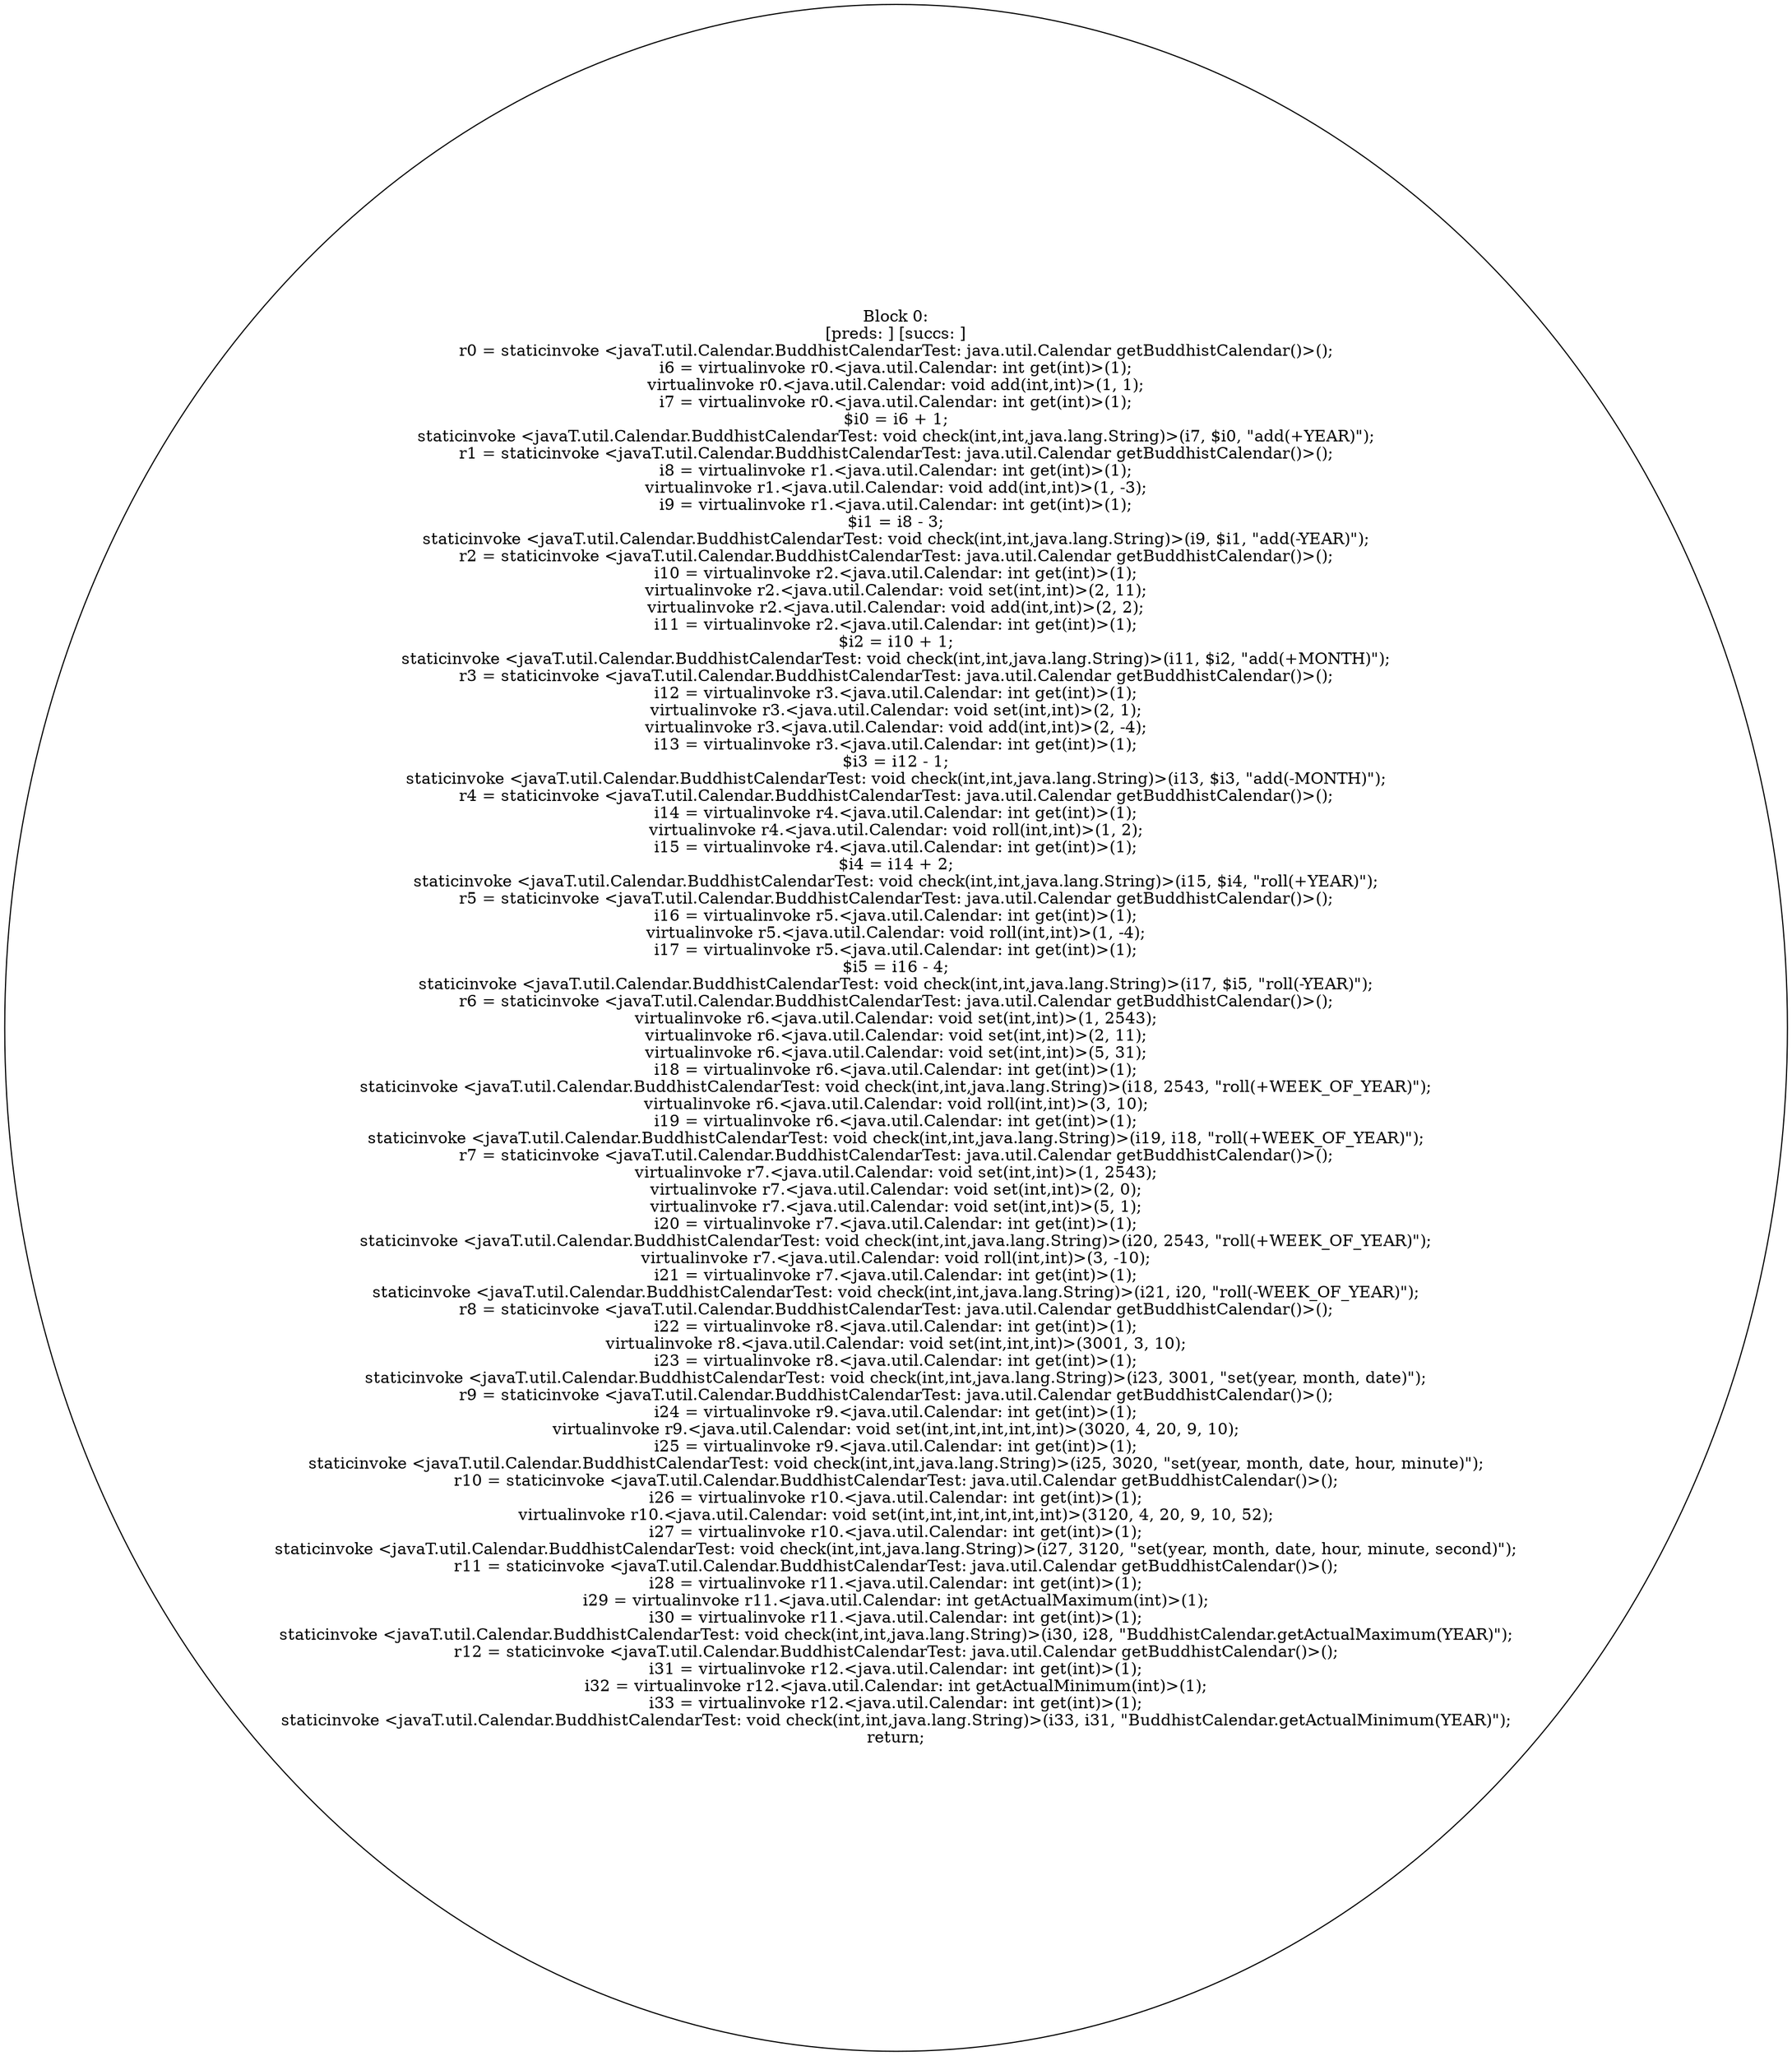 digraph "unitGraph" {
    "Block 0:
[preds: ] [succs: ]
r0 = staticinvoke <javaT.util.Calendar.BuddhistCalendarTest: java.util.Calendar getBuddhistCalendar()>();
i6 = virtualinvoke r0.<java.util.Calendar: int get(int)>(1);
virtualinvoke r0.<java.util.Calendar: void add(int,int)>(1, 1);
i7 = virtualinvoke r0.<java.util.Calendar: int get(int)>(1);
$i0 = i6 + 1;
staticinvoke <javaT.util.Calendar.BuddhistCalendarTest: void check(int,int,java.lang.String)>(i7, $i0, \"add(+YEAR)\");
r1 = staticinvoke <javaT.util.Calendar.BuddhistCalendarTest: java.util.Calendar getBuddhistCalendar()>();
i8 = virtualinvoke r1.<java.util.Calendar: int get(int)>(1);
virtualinvoke r1.<java.util.Calendar: void add(int,int)>(1, -3);
i9 = virtualinvoke r1.<java.util.Calendar: int get(int)>(1);
$i1 = i8 - 3;
staticinvoke <javaT.util.Calendar.BuddhistCalendarTest: void check(int,int,java.lang.String)>(i9, $i1, \"add(-YEAR)\");
r2 = staticinvoke <javaT.util.Calendar.BuddhistCalendarTest: java.util.Calendar getBuddhistCalendar()>();
i10 = virtualinvoke r2.<java.util.Calendar: int get(int)>(1);
virtualinvoke r2.<java.util.Calendar: void set(int,int)>(2, 11);
virtualinvoke r2.<java.util.Calendar: void add(int,int)>(2, 2);
i11 = virtualinvoke r2.<java.util.Calendar: int get(int)>(1);
$i2 = i10 + 1;
staticinvoke <javaT.util.Calendar.BuddhistCalendarTest: void check(int,int,java.lang.String)>(i11, $i2, \"add(+MONTH)\");
r3 = staticinvoke <javaT.util.Calendar.BuddhistCalendarTest: java.util.Calendar getBuddhistCalendar()>();
i12 = virtualinvoke r3.<java.util.Calendar: int get(int)>(1);
virtualinvoke r3.<java.util.Calendar: void set(int,int)>(2, 1);
virtualinvoke r3.<java.util.Calendar: void add(int,int)>(2, -4);
i13 = virtualinvoke r3.<java.util.Calendar: int get(int)>(1);
$i3 = i12 - 1;
staticinvoke <javaT.util.Calendar.BuddhistCalendarTest: void check(int,int,java.lang.String)>(i13, $i3, \"add(-MONTH)\");
r4 = staticinvoke <javaT.util.Calendar.BuddhistCalendarTest: java.util.Calendar getBuddhistCalendar()>();
i14 = virtualinvoke r4.<java.util.Calendar: int get(int)>(1);
virtualinvoke r4.<java.util.Calendar: void roll(int,int)>(1, 2);
i15 = virtualinvoke r4.<java.util.Calendar: int get(int)>(1);
$i4 = i14 + 2;
staticinvoke <javaT.util.Calendar.BuddhistCalendarTest: void check(int,int,java.lang.String)>(i15, $i4, \"roll(+YEAR)\");
r5 = staticinvoke <javaT.util.Calendar.BuddhistCalendarTest: java.util.Calendar getBuddhistCalendar()>();
i16 = virtualinvoke r5.<java.util.Calendar: int get(int)>(1);
virtualinvoke r5.<java.util.Calendar: void roll(int,int)>(1, -4);
i17 = virtualinvoke r5.<java.util.Calendar: int get(int)>(1);
$i5 = i16 - 4;
staticinvoke <javaT.util.Calendar.BuddhistCalendarTest: void check(int,int,java.lang.String)>(i17, $i5, \"roll(-YEAR)\");
r6 = staticinvoke <javaT.util.Calendar.BuddhistCalendarTest: java.util.Calendar getBuddhistCalendar()>();
virtualinvoke r6.<java.util.Calendar: void set(int,int)>(1, 2543);
virtualinvoke r6.<java.util.Calendar: void set(int,int)>(2, 11);
virtualinvoke r6.<java.util.Calendar: void set(int,int)>(5, 31);
i18 = virtualinvoke r6.<java.util.Calendar: int get(int)>(1);
staticinvoke <javaT.util.Calendar.BuddhistCalendarTest: void check(int,int,java.lang.String)>(i18, 2543, \"roll(+WEEK_OF_YEAR)\");
virtualinvoke r6.<java.util.Calendar: void roll(int,int)>(3, 10);
i19 = virtualinvoke r6.<java.util.Calendar: int get(int)>(1);
staticinvoke <javaT.util.Calendar.BuddhistCalendarTest: void check(int,int,java.lang.String)>(i19, i18, \"roll(+WEEK_OF_YEAR)\");
r7 = staticinvoke <javaT.util.Calendar.BuddhistCalendarTest: java.util.Calendar getBuddhistCalendar()>();
virtualinvoke r7.<java.util.Calendar: void set(int,int)>(1, 2543);
virtualinvoke r7.<java.util.Calendar: void set(int,int)>(2, 0);
virtualinvoke r7.<java.util.Calendar: void set(int,int)>(5, 1);
i20 = virtualinvoke r7.<java.util.Calendar: int get(int)>(1);
staticinvoke <javaT.util.Calendar.BuddhistCalendarTest: void check(int,int,java.lang.String)>(i20, 2543, \"roll(+WEEK_OF_YEAR)\");
virtualinvoke r7.<java.util.Calendar: void roll(int,int)>(3, -10);
i21 = virtualinvoke r7.<java.util.Calendar: int get(int)>(1);
staticinvoke <javaT.util.Calendar.BuddhistCalendarTest: void check(int,int,java.lang.String)>(i21, i20, \"roll(-WEEK_OF_YEAR)\");
r8 = staticinvoke <javaT.util.Calendar.BuddhistCalendarTest: java.util.Calendar getBuddhistCalendar()>();
i22 = virtualinvoke r8.<java.util.Calendar: int get(int)>(1);
virtualinvoke r8.<java.util.Calendar: void set(int,int,int)>(3001, 3, 10);
i23 = virtualinvoke r8.<java.util.Calendar: int get(int)>(1);
staticinvoke <javaT.util.Calendar.BuddhistCalendarTest: void check(int,int,java.lang.String)>(i23, 3001, \"set(year, month, date)\");
r9 = staticinvoke <javaT.util.Calendar.BuddhistCalendarTest: java.util.Calendar getBuddhistCalendar()>();
i24 = virtualinvoke r9.<java.util.Calendar: int get(int)>(1);
virtualinvoke r9.<java.util.Calendar: void set(int,int,int,int,int)>(3020, 4, 20, 9, 10);
i25 = virtualinvoke r9.<java.util.Calendar: int get(int)>(1);
staticinvoke <javaT.util.Calendar.BuddhistCalendarTest: void check(int,int,java.lang.String)>(i25, 3020, \"set(year, month, date, hour, minute)\");
r10 = staticinvoke <javaT.util.Calendar.BuddhistCalendarTest: java.util.Calendar getBuddhistCalendar()>();
i26 = virtualinvoke r10.<java.util.Calendar: int get(int)>(1);
virtualinvoke r10.<java.util.Calendar: void set(int,int,int,int,int,int)>(3120, 4, 20, 9, 10, 52);
i27 = virtualinvoke r10.<java.util.Calendar: int get(int)>(1);
staticinvoke <javaT.util.Calendar.BuddhistCalendarTest: void check(int,int,java.lang.String)>(i27, 3120, \"set(year, month, date, hour, minute, second)\");
r11 = staticinvoke <javaT.util.Calendar.BuddhistCalendarTest: java.util.Calendar getBuddhistCalendar()>();
i28 = virtualinvoke r11.<java.util.Calendar: int get(int)>(1);
i29 = virtualinvoke r11.<java.util.Calendar: int getActualMaximum(int)>(1);
i30 = virtualinvoke r11.<java.util.Calendar: int get(int)>(1);
staticinvoke <javaT.util.Calendar.BuddhistCalendarTest: void check(int,int,java.lang.String)>(i30, i28, \"BuddhistCalendar.getActualMaximum(YEAR)\");
r12 = staticinvoke <javaT.util.Calendar.BuddhistCalendarTest: java.util.Calendar getBuddhistCalendar()>();
i31 = virtualinvoke r12.<java.util.Calendar: int get(int)>(1);
i32 = virtualinvoke r12.<java.util.Calendar: int getActualMinimum(int)>(1);
i33 = virtualinvoke r12.<java.util.Calendar: int get(int)>(1);
staticinvoke <javaT.util.Calendar.BuddhistCalendarTest: void check(int,int,java.lang.String)>(i33, i31, \"BuddhistCalendar.getActualMinimum(YEAR)\");
return;
"
}
